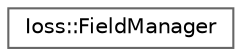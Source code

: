 digraph "Graphical Class Hierarchy"
{
 // INTERACTIVE_SVG=YES
 // LATEX_PDF_SIZE
  bgcolor="transparent";
  edge [fontname=Helvetica,fontsize=10,labelfontname=Helvetica,labelfontsize=10];
  node [fontname=Helvetica,fontsize=10,shape=box,height=0.2,width=0.4];
  rankdir="LR";
  Node0 [id="Node000000",label="Ioss::FieldManager",height=0.2,width=0.4,color="grey40", fillcolor="white", style="filled",URL="$classIoss_1_1FieldManager.html",tooltip="A collection of Ioss::Field objects."];
}
